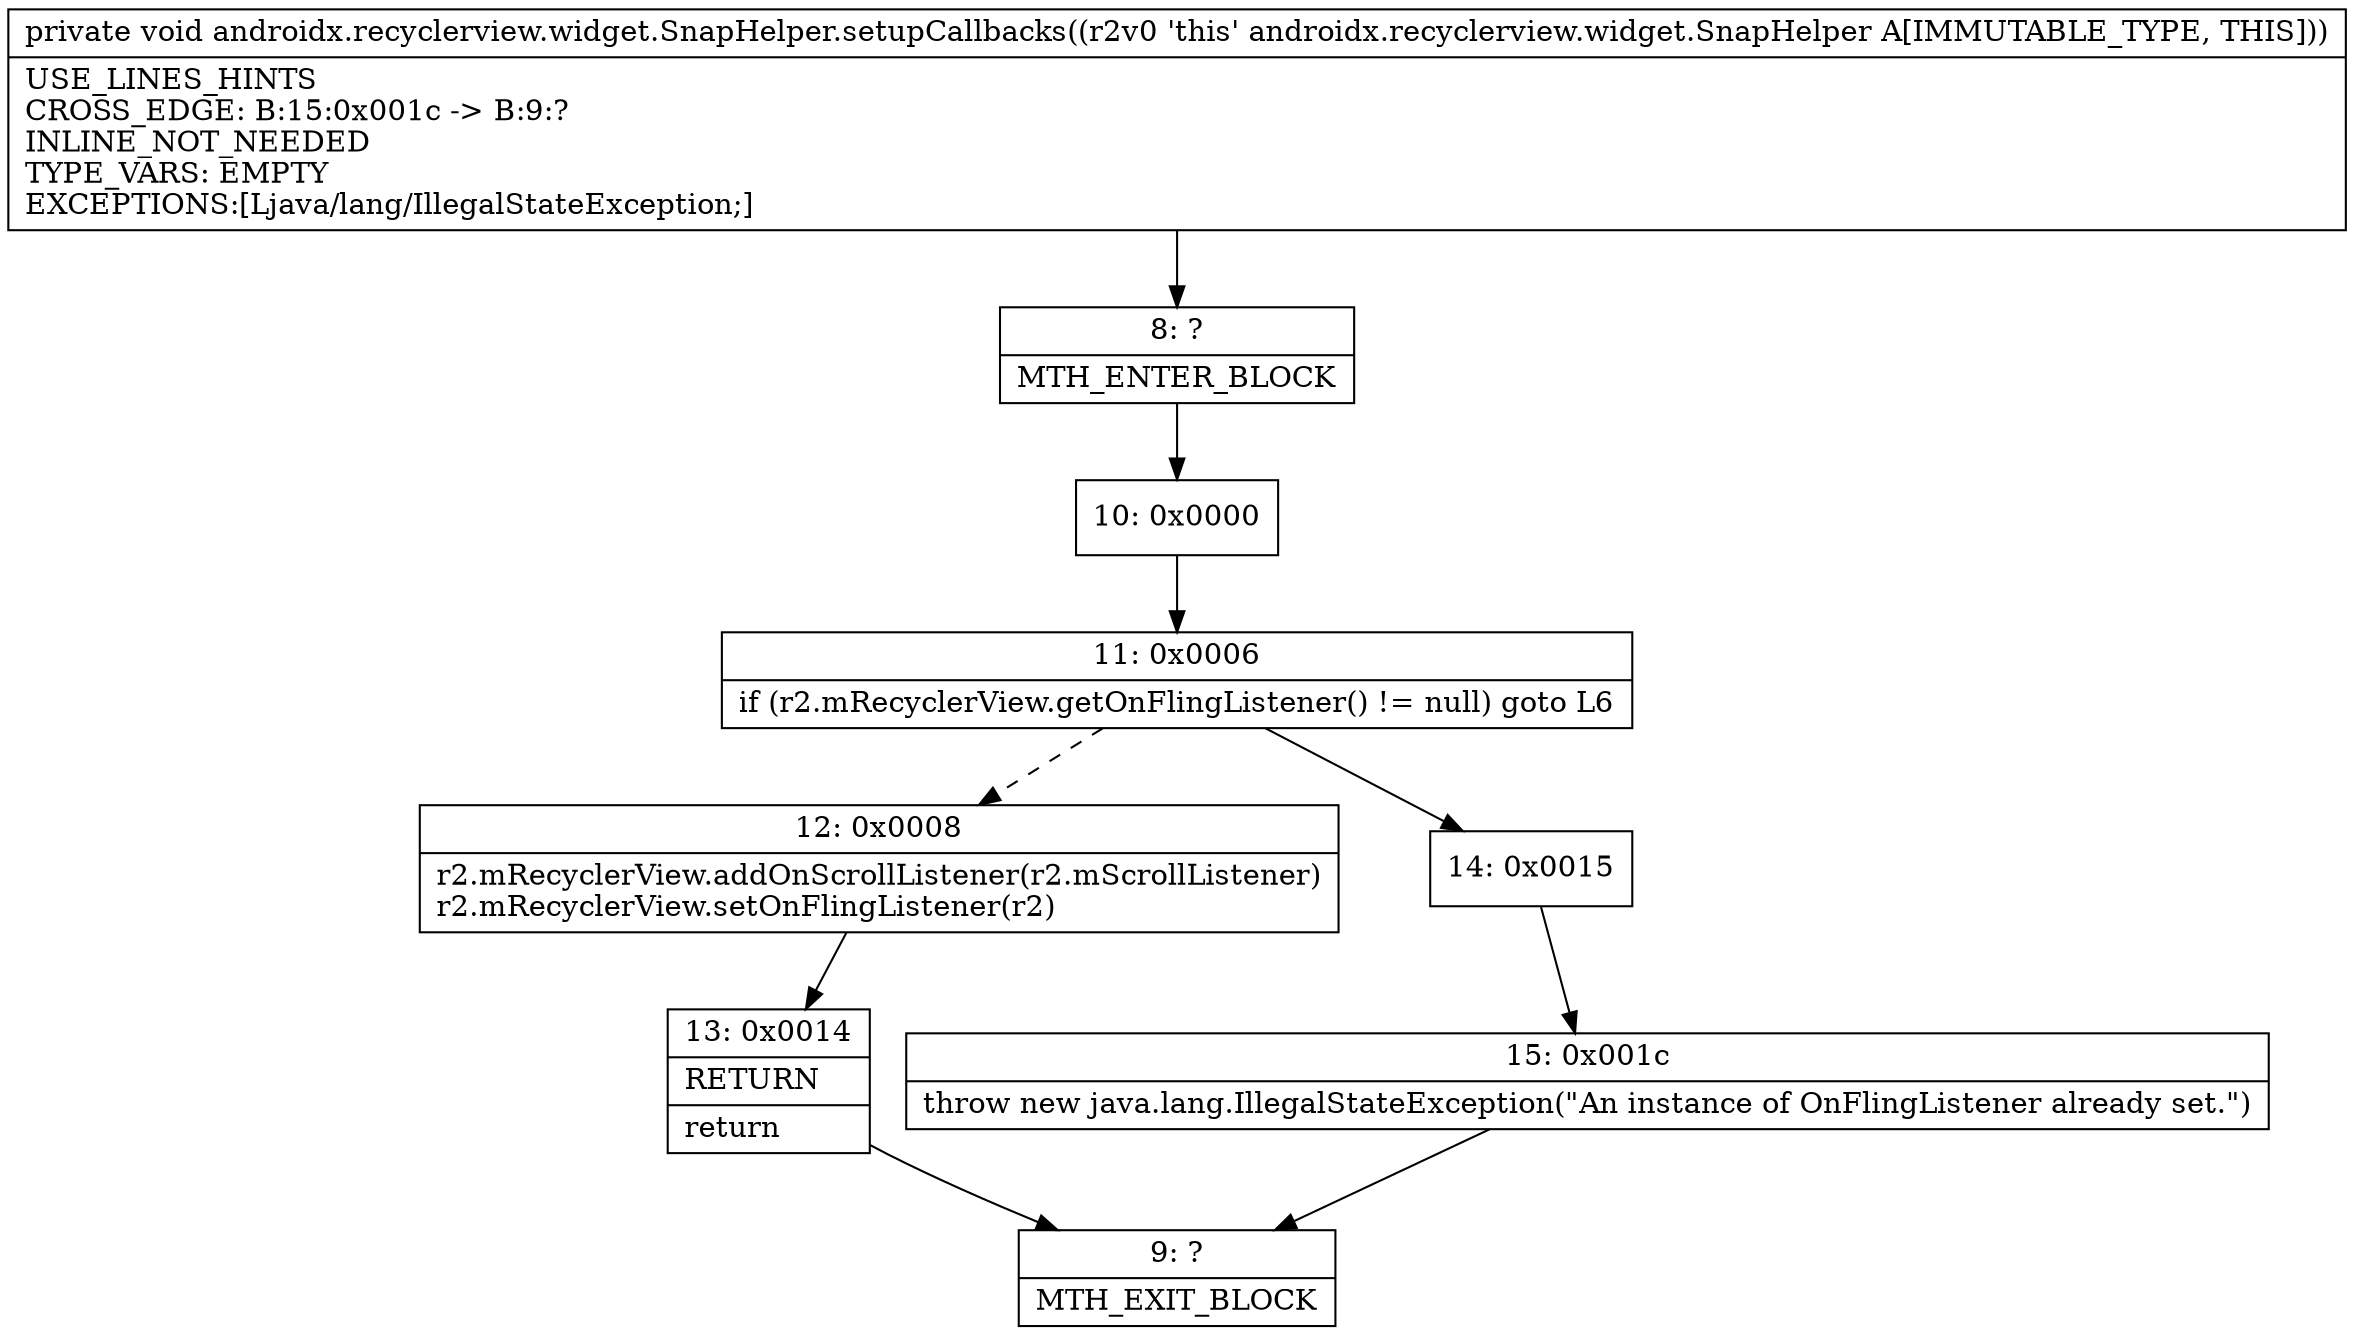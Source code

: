 digraph "CFG forandroidx.recyclerview.widget.SnapHelper.setupCallbacks()V" {
Node_8 [shape=record,label="{8\:\ ?|MTH_ENTER_BLOCK\l}"];
Node_10 [shape=record,label="{10\:\ 0x0000}"];
Node_11 [shape=record,label="{11\:\ 0x0006|if (r2.mRecyclerView.getOnFlingListener() != null) goto L6\l}"];
Node_12 [shape=record,label="{12\:\ 0x0008|r2.mRecyclerView.addOnScrollListener(r2.mScrollListener)\lr2.mRecyclerView.setOnFlingListener(r2)\l}"];
Node_13 [shape=record,label="{13\:\ 0x0014|RETURN\l|return\l}"];
Node_9 [shape=record,label="{9\:\ ?|MTH_EXIT_BLOCK\l}"];
Node_14 [shape=record,label="{14\:\ 0x0015}"];
Node_15 [shape=record,label="{15\:\ 0x001c|throw new java.lang.IllegalStateException(\"An instance of OnFlingListener already set.\")\l}"];
MethodNode[shape=record,label="{private void androidx.recyclerview.widget.SnapHelper.setupCallbacks((r2v0 'this' androidx.recyclerview.widget.SnapHelper A[IMMUTABLE_TYPE, THIS]))  | USE_LINES_HINTS\lCROSS_EDGE: B:15:0x001c \-\> B:9:?\lINLINE_NOT_NEEDED\lTYPE_VARS: EMPTY\lEXCEPTIONS:[Ljava\/lang\/IllegalStateException;]\l}"];
MethodNode -> Node_8;Node_8 -> Node_10;
Node_10 -> Node_11;
Node_11 -> Node_12[style=dashed];
Node_11 -> Node_14;
Node_12 -> Node_13;
Node_13 -> Node_9;
Node_14 -> Node_15;
Node_15 -> Node_9;
}

